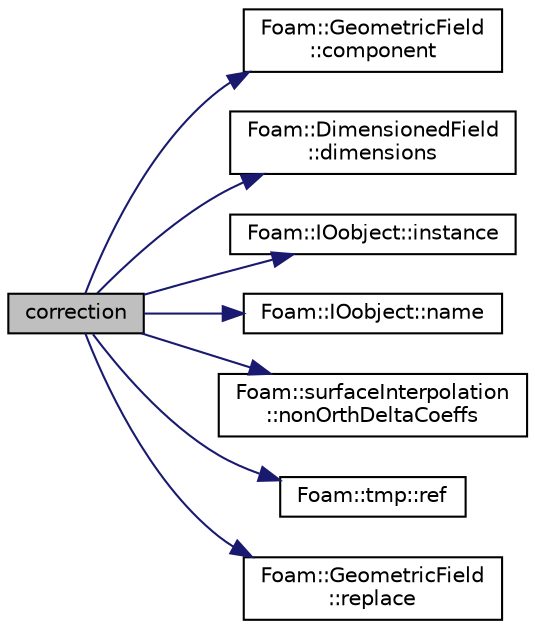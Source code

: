 digraph "correction"
{
  bgcolor="transparent";
  edge [fontname="Helvetica",fontsize="10",labelfontname="Helvetica",labelfontsize="10"];
  node [fontname="Helvetica",fontsize="10",shape=record];
  rankdir="LR";
  Node1680 [label="correction",height=0.2,width=0.4,color="black", fillcolor="grey75", style="filled", fontcolor="black"];
  Node1680 -> Node1681 [color="midnightblue",fontsize="10",style="solid",fontname="Helvetica"];
  Node1681 [label="Foam::GeometricField\l::component",height=0.2,width=0.4,color="black",URL="$a23249.html#ab1ef8613f4a1aa4376b197a65941c5c0",tooltip="Return a component of the field. "];
  Node1680 -> Node1682 [color="midnightblue",fontsize="10",style="solid",fontname="Helvetica"];
  Node1682 [label="Foam::DimensionedField\l::dimensions",height=0.2,width=0.4,color="black",URL="$a27497.html#a512673c2674ca2d38885f1bb5f6994fb",tooltip="Return dimensions. "];
  Node1680 -> Node1683 [color="midnightblue",fontsize="10",style="solid",fontname="Helvetica"];
  Node1683 [label="Foam::IOobject::instance",height=0.2,width=0.4,color="black",URL="$a27249.html#acac6de003b420b848571b5064e50ed89"];
  Node1680 -> Node1684 [color="midnightblue",fontsize="10",style="solid",fontname="Helvetica"];
  Node1684 [label="Foam::IOobject::name",height=0.2,width=0.4,color="black",URL="$a27249.html#acc80e00a8ac919288fb55bd14cc88bf6",tooltip="Return name. "];
  Node1680 -> Node1685 [color="midnightblue",fontsize="10",style="solid",fontname="Helvetica"];
  Node1685 [label="Foam::surfaceInterpolation\l::nonOrthDeltaCoeffs",height=0.2,width=0.4,color="black",URL="$a24105.html#aca80874f85d93760d81c99603e132cb5",tooltip="Return reference to non-orthogonal cell-centre difference. "];
  Node1680 -> Node1686 [color="midnightblue",fontsize="10",style="solid",fontname="Helvetica"];
  Node1686 [label="Foam::tmp::ref",height=0.2,width=0.4,color="black",URL="$a27077.html#aeaf81e641282874cef07f5b808efc83b",tooltip="Return non-const reference or generate a fatal error. "];
  Node1680 -> Node1687 [color="midnightblue",fontsize="10",style="solid",fontname="Helvetica"];
  Node1687 [label="Foam::GeometricField\l::replace",height=0.2,width=0.4,color="black",URL="$a23249.html#a9806b4c63594d0623fd601fc5e647294"];
}
